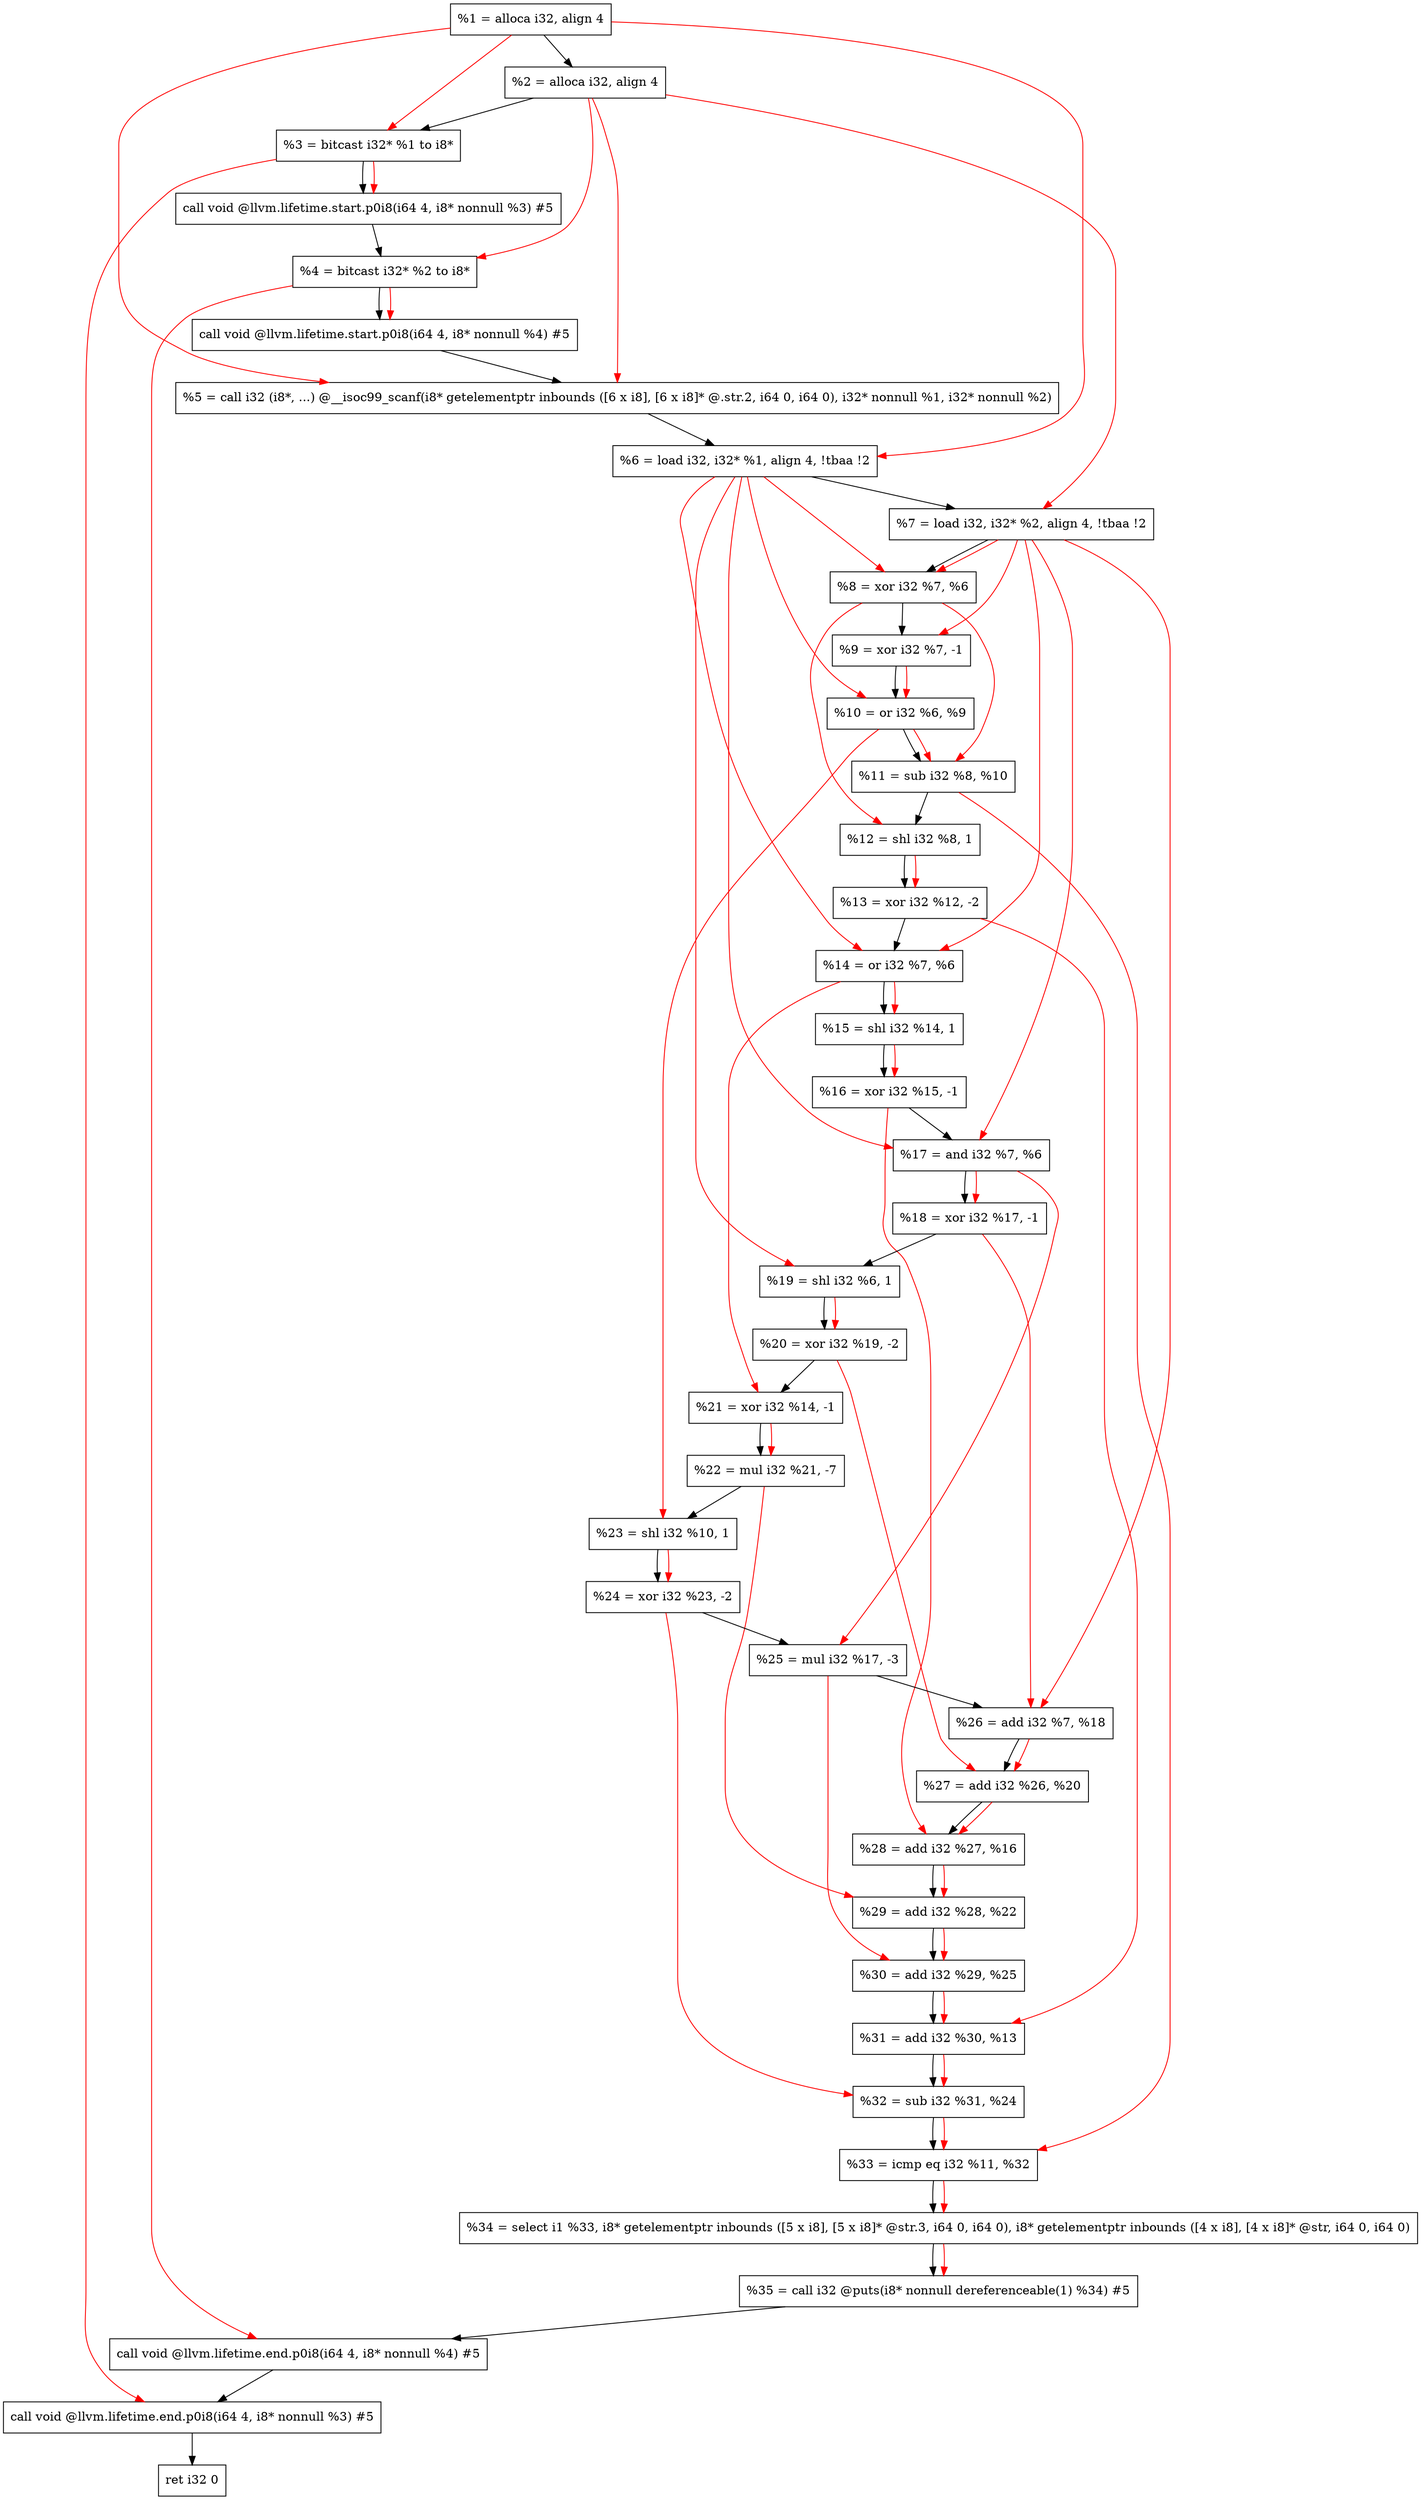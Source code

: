 digraph "DFG for'main' function" {
	Node0xfa2e68[shape=record, label="  %1 = alloca i32, align 4"];
	Node0xfa2ee8[shape=record, label="  %2 = alloca i32, align 4"];
	Node0xfa2f78[shape=record, label="  %3 = bitcast i32* %1 to i8*"];
	Node0xfa33d8[shape=record, label="  call void @llvm.lifetime.start.p0i8(i64 4, i8* nonnull %3) #5"];
	Node0xfa34b8[shape=record, label="  %4 = bitcast i32* %2 to i8*"];
	Node0xfa35d8[shape=record, label="  call void @llvm.lifetime.start.p0i8(i64 4, i8* nonnull %4) #5"];
	Node0xfa3810[shape=record, label="  %5 = call i32 (i8*, ...) @__isoc99_scanf(i8* getelementptr inbounds ([6 x i8], [6 x i8]* @.str.2, i64 0, i64 0), i32* nonnull %1, i32* nonnull %2)"];
	Node0xfa38c8[shape=record, label="  %6 = load i32, i32* %1, align 4, !tbaa !2"];
	Node0xfa4838[shape=record, label="  %7 = load i32, i32* %2, align 4, !tbaa !2"];
	Node0xfa4ec0[shape=record, label="  %8 = xor i32 %7, %6"];
	Node0xfa4f30[shape=record, label="  %9 = xor i32 %7, -1"];
	Node0xfa4fa0[shape=record, label="  %10 = or i32 %6, %9"];
	Node0xfa5010[shape=record, label="  %11 = sub i32 %8, %10"];
	Node0xfa5080[shape=record, label="  %12 = shl i32 %8, 1"];
	Node0xfa50f0[shape=record, label="  %13 = xor i32 %12, -2"];
	Node0xfa5160[shape=record, label="  %14 = or i32 %7, %6"];
	Node0xfa51d0[shape=record, label="  %15 = shl i32 %14, 1"];
	Node0xfa5240[shape=record, label="  %16 = xor i32 %15, -1"];
	Node0xfa52b0[shape=record, label="  %17 = and i32 %7, %6"];
	Node0xfa5320[shape=record, label="  %18 = xor i32 %17, -1"];
	Node0xfa5390[shape=record, label="  %19 = shl i32 %6, 1"];
	Node0xfa5400[shape=record, label="  %20 = xor i32 %19, -2"];
	Node0xfa5470[shape=record, label="  %21 = xor i32 %14, -1"];
	Node0xfa54e0[shape=record, label="  %22 = mul i32 %21, -7"];
	Node0xfa5550[shape=record, label="  %23 = shl i32 %10, 1"];
	Node0xfa55c0[shape=record, label="  %24 = xor i32 %23, -2"];
	Node0xfa5630[shape=record, label="  %25 = mul i32 %17, -3"];
	Node0xfa56a0[shape=record, label="  %26 = add i32 %7, %18"];
	Node0xfa5710[shape=record, label="  %27 = add i32 %26, %20"];
	Node0xfa5780[shape=record, label="  %28 = add i32 %27, %16"];
	Node0xfa57f0[shape=record, label="  %29 = add i32 %28, %22"];
	Node0xfa5860[shape=record, label="  %30 = add i32 %29, %25"];
	Node0xfa58d0[shape=record, label="  %31 = add i32 %30, %13"];
	Node0xfa5940[shape=record, label="  %32 = sub i32 %31, %24"];
	Node0xfa5bc0[shape=record, label="  %33 = icmp eq i32 %11, %32"];
	Node0xf439d8[shape=record, label="  %34 = select i1 %33, i8* getelementptr inbounds ([5 x i8], [5 x i8]* @str.3, i64 0, i64 0), i8* getelementptr inbounds ([4 x i8], [4 x i8]* @str, i64 0, i64 0)"];
	Node0xfa5c50[shape=record, label="  %35 = call i32 @puts(i8* nonnull dereferenceable(1) %34) #5"];
	Node0xfa5ea8[shape=record, label="  call void @llvm.lifetime.end.p0i8(i64 4, i8* nonnull %4) #5"];
	Node0xfa6008[shape=record, label="  call void @llvm.lifetime.end.p0i8(i64 4, i8* nonnull %3) #5"];
	Node0xfa60c8[shape=record, label="  ret i32 0"];
	Node0xfa2e68 -> Node0xfa2ee8;
	Node0xfa2ee8 -> Node0xfa2f78;
	Node0xfa2f78 -> Node0xfa33d8;
	Node0xfa33d8 -> Node0xfa34b8;
	Node0xfa34b8 -> Node0xfa35d8;
	Node0xfa35d8 -> Node0xfa3810;
	Node0xfa3810 -> Node0xfa38c8;
	Node0xfa38c8 -> Node0xfa4838;
	Node0xfa4838 -> Node0xfa4ec0;
	Node0xfa4ec0 -> Node0xfa4f30;
	Node0xfa4f30 -> Node0xfa4fa0;
	Node0xfa4fa0 -> Node0xfa5010;
	Node0xfa5010 -> Node0xfa5080;
	Node0xfa5080 -> Node0xfa50f0;
	Node0xfa50f0 -> Node0xfa5160;
	Node0xfa5160 -> Node0xfa51d0;
	Node0xfa51d0 -> Node0xfa5240;
	Node0xfa5240 -> Node0xfa52b0;
	Node0xfa52b0 -> Node0xfa5320;
	Node0xfa5320 -> Node0xfa5390;
	Node0xfa5390 -> Node0xfa5400;
	Node0xfa5400 -> Node0xfa5470;
	Node0xfa5470 -> Node0xfa54e0;
	Node0xfa54e0 -> Node0xfa5550;
	Node0xfa5550 -> Node0xfa55c0;
	Node0xfa55c0 -> Node0xfa5630;
	Node0xfa5630 -> Node0xfa56a0;
	Node0xfa56a0 -> Node0xfa5710;
	Node0xfa5710 -> Node0xfa5780;
	Node0xfa5780 -> Node0xfa57f0;
	Node0xfa57f0 -> Node0xfa5860;
	Node0xfa5860 -> Node0xfa58d0;
	Node0xfa58d0 -> Node0xfa5940;
	Node0xfa5940 -> Node0xfa5bc0;
	Node0xfa5bc0 -> Node0xf439d8;
	Node0xf439d8 -> Node0xfa5c50;
	Node0xfa5c50 -> Node0xfa5ea8;
	Node0xfa5ea8 -> Node0xfa6008;
	Node0xfa6008 -> Node0xfa60c8;
edge [color=red]
	Node0xfa2e68 -> Node0xfa2f78;
	Node0xfa2f78 -> Node0xfa33d8;
	Node0xfa2ee8 -> Node0xfa34b8;
	Node0xfa34b8 -> Node0xfa35d8;
	Node0xfa2e68 -> Node0xfa3810;
	Node0xfa2ee8 -> Node0xfa3810;
	Node0xfa2e68 -> Node0xfa38c8;
	Node0xfa2ee8 -> Node0xfa4838;
	Node0xfa4838 -> Node0xfa4ec0;
	Node0xfa38c8 -> Node0xfa4ec0;
	Node0xfa4838 -> Node0xfa4f30;
	Node0xfa38c8 -> Node0xfa4fa0;
	Node0xfa4f30 -> Node0xfa4fa0;
	Node0xfa4ec0 -> Node0xfa5010;
	Node0xfa4fa0 -> Node0xfa5010;
	Node0xfa4ec0 -> Node0xfa5080;
	Node0xfa5080 -> Node0xfa50f0;
	Node0xfa4838 -> Node0xfa5160;
	Node0xfa38c8 -> Node0xfa5160;
	Node0xfa5160 -> Node0xfa51d0;
	Node0xfa51d0 -> Node0xfa5240;
	Node0xfa4838 -> Node0xfa52b0;
	Node0xfa38c8 -> Node0xfa52b0;
	Node0xfa52b0 -> Node0xfa5320;
	Node0xfa38c8 -> Node0xfa5390;
	Node0xfa5390 -> Node0xfa5400;
	Node0xfa5160 -> Node0xfa5470;
	Node0xfa5470 -> Node0xfa54e0;
	Node0xfa4fa0 -> Node0xfa5550;
	Node0xfa5550 -> Node0xfa55c0;
	Node0xfa52b0 -> Node0xfa5630;
	Node0xfa4838 -> Node0xfa56a0;
	Node0xfa5320 -> Node0xfa56a0;
	Node0xfa56a0 -> Node0xfa5710;
	Node0xfa5400 -> Node0xfa5710;
	Node0xfa5710 -> Node0xfa5780;
	Node0xfa5240 -> Node0xfa5780;
	Node0xfa5780 -> Node0xfa57f0;
	Node0xfa54e0 -> Node0xfa57f0;
	Node0xfa57f0 -> Node0xfa5860;
	Node0xfa5630 -> Node0xfa5860;
	Node0xfa5860 -> Node0xfa58d0;
	Node0xfa50f0 -> Node0xfa58d0;
	Node0xfa58d0 -> Node0xfa5940;
	Node0xfa55c0 -> Node0xfa5940;
	Node0xfa5010 -> Node0xfa5bc0;
	Node0xfa5940 -> Node0xfa5bc0;
	Node0xfa5bc0 -> Node0xf439d8;
	Node0xf439d8 -> Node0xfa5c50;
	Node0xfa34b8 -> Node0xfa5ea8;
	Node0xfa2f78 -> Node0xfa6008;
}
